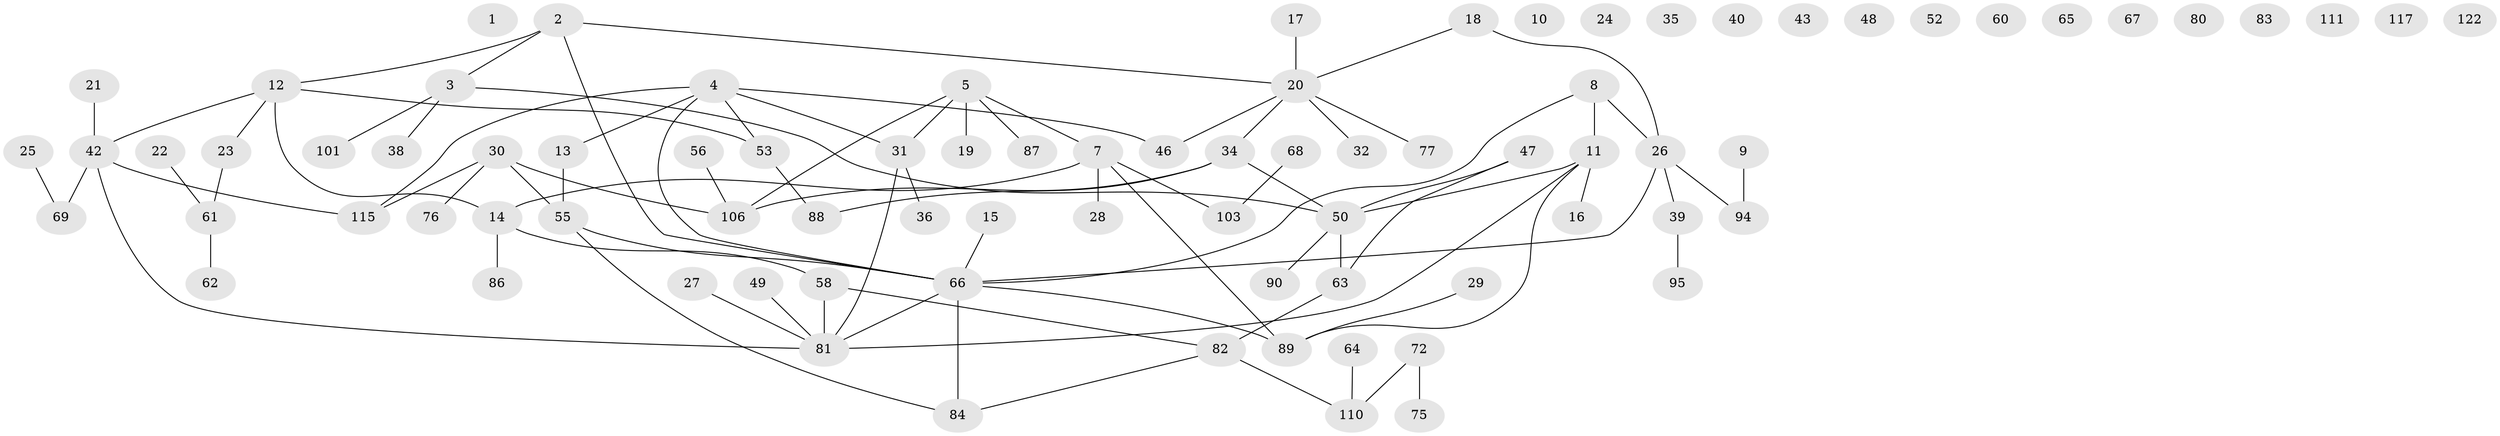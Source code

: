 // Generated by graph-tools (version 1.1) at 2025/23/03/03/25 07:23:24]
// undirected, 83 vertices, 89 edges
graph export_dot {
graph [start="1"]
  node [color=gray90,style=filled];
  1 [super="+6"];
  2 [super="+37"];
  3 [super="+108"];
  4 [super="+74"];
  5 [super="+41"];
  7 [super="+54"];
  8 [super="+45"];
  9;
  10;
  11 [super="+73"];
  12 [super="+33"];
  13 [super="+93"];
  14 [super="+116"];
  15;
  16;
  17;
  18;
  19;
  20 [super="+99"];
  21 [super="+51"];
  22;
  23 [super="+71"];
  24;
  25;
  26 [super="+120"];
  27 [super="+107"];
  28 [super="+57"];
  29;
  30 [super="+59"];
  31 [super="+119"];
  32 [super="+123"];
  34 [super="+79"];
  35;
  36;
  38;
  39 [super="+98"];
  40;
  42 [super="+44"];
  43;
  46 [super="+85"];
  47 [super="+105"];
  48;
  49;
  50 [super="+92"];
  52 [super="+121"];
  53 [super="+104"];
  55 [super="+78"];
  56 [super="+100"];
  58 [super="+97"];
  60;
  61 [super="+112"];
  62;
  63 [super="+70"];
  64;
  65;
  66 [super="+96"];
  67;
  68;
  69 [super="+102"];
  72;
  75 [super="+91"];
  76;
  77;
  80;
  81 [super="+114"];
  82 [super="+109"];
  83;
  84;
  86;
  87;
  88;
  89;
  90;
  94;
  95;
  101;
  103;
  106 [super="+118"];
  110 [super="+113"];
  111;
  115;
  117;
  122;
  2 -- 66;
  2 -- 3;
  2 -- 12;
  2 -- 20;
  3 -- 38;
  3 -- 101;
  3 -- 50;
  4 -- 115;
  4 -- 13;
  4 -- 66;
  4 -- 46;
  4 -- 31;
  4 -- 53;
  5 -- 19;
  5 -- 31;
  5 -- 106;
  5 -- 87;
  5 -- 7;
  7 -- 89;
  7 -- 103;
  7 -- 14;
  7 -- 28;
  8 -- 26;
  8 -- 11;
  8 -- 66;
  9 -- 94;
  11 -- 16;
  11 -- 81;
  11 -- 89;
  11 -- 50;
  12 -- 14;
  12 -- 53;
  12 -- 42;
  12 -- 23;
  13 -- 55;
  14 -- 58;
  14 -- 86;
  15 -- 66;
  17 -- 20;
  18 -- 26;
  18 -- 20;
  20 -- 77;
  20 -- 32;
  20 -- 34;
  20 -- 46;
  21 -- 42;
  22 -- 61;
  23 -- 61;
  25 -- 69;
  26 -- 39;
  26 -- 66;
  26 -- 94;
  27 -- 81;
  29 -- 89;
  30 -- 115;
  30 -- 76;
  30 -- 55;
  30 -- 106;
  31 -- 81;
  31 -- 36;
  34 -- 50;
  34 -- 88;
  34 -- 106;
  39 -- 95;
  42 -- 69;
  42 -- 115;
  42 -- 81;
  47 -- 63;
  47 -- 50;
  49 -- 81;
  50 -- 90;
  50 -- 63;
  53 -- 88;
  55 -- 84;
  55 -- 66;
  56 -- 106;
  58 -- 82;
  58 -- 81;
  61 -- 62;
  63 -- 82 [weight=2];
  64 -- 110;
  66 -- 89;
  66 -- 81;
  66 -- 84;
  68 -- 103;
  72 -- 110;
  72 -- 75;
  82 -- 84;
  82 -- 110;
}
